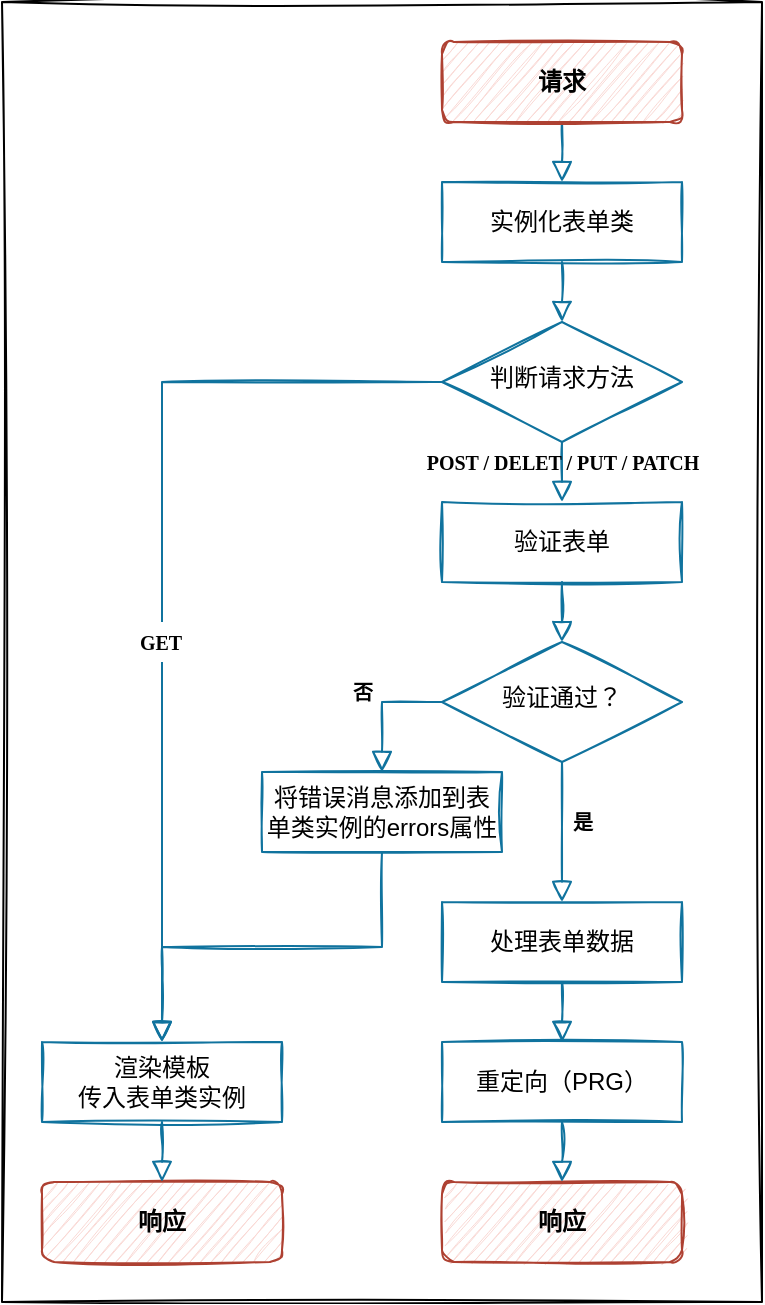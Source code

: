 <mxfile version="20.4.0" type="device"><diagram id="C5RBs43oDa-KdzZeNtuy" name="Page-1"><mxGraphModel dx="903" dy="1635" grid="1" gridSize="10" guides="1" tooltips="1" connect="1" arrows="1" fold="1" page="1" pageScale="1" pageWidth="827" pageHeight="1169" math="0" shadow="0"><root><mxCell id="WIyWlLk6GJQsqaUBKTNV-0"/><mxCell id="WIyWlLk6GJQsqaUBKTNV-1" parent="WIyWlLk6GJQsqaUBKTNV-0"/><mxCell id="1mlN96zwC4c0GQwCLOPl-24" value="" style="whiteSpace=wrap;html=1;rounded=0;shadow=0;glass=0;sketch=1;hachureGap=4;jiggle=2;fontFamily=Architects Daughter;fontSource=https%3A%2F%2Ffonts.googleapis.com%2Fcss%3Ffamily%3DArchitects%2BDaughter;fontSize=20;fillColor=none;" parent="WIyWlLk6GJQsqaUBKTNV-1" vertex="1"><mxGeometry x="70" y="-1130" width="380" height="650" as="geometry"/></mxCell><mxCell id="WIyWlLk6GJQsqaUBKTNV-2" value="" style="rounded=0;html=1;jettySize=auto;orthogonalLoop=1;fontSize=11;endArrow=block;endFill=0;endSize=8;strokeWidth=1;shadow=0;labelBackgroundColor=none;edgeStyle=orthogonalEdgeStyle;sketch=1;fillColor=#b1ddf0;strokeColor=#10739e;" parent="WIyWlLk6GJQsqaUBKTNV-1" source="WIyWlLk6GJQsqaUBKTNV-3" edge="1"><mxGeometry relative="1" as="geometry"><mxPoint x="350" y="-1040" as="targetPoint"/></mxGeometry></mxCell><mxCell id="WIyWlLk6GJQsqaUBKTNV-3" value="请求" style="rounded=1;whiteSpace=wrap;html=1;fontSize=12;glass=0;strokeWidth=1;shadow=0;sketch=1;fontStyle=1;fillColor=#fad9d5;strokeColor=#ae4132;" parent="WIyWlLk6GJQsqaUBKTNV-1" vertex="1"><mxGeometry x="290" y="-1110" width="120" height="40" as="geometry"/></mxCell><mxCell id="7YWV72xBPW_JifLoUJTG-0" value="实例化表单类" style="rounded=0;whiteSpace=wrap;html=1;fontSize=12;glass=0;strokeWidth=1;shadow=0;sketch=1;fillColor=none;strokeColor=#10739e;" vertex="1" parent="WIyWlLk6GJQsqaUBKTNV-1"><mxGeometry x="290" y="-1040" width="120" height="40" as="geometry"/></mxCell><mxCell id="7YWV72xBPW_JifLoUJTG-2" value="判断请求方法" style="rhombus;whiteSpace=wrap;html=1;shadow=0;fontFamily=Helvetica;fontSize=12;align=center;strokeWidth=1;spacing=6;spacingTop=-4;sketch=1;fillColor=none;strokeColor=#10739e;" vertex="1" parent="WIyWlLk6GJQsqaUBKTNV-1"><mxGeometry x="290" y="-970" width="120" height="60" as="geometry"/></mxCell><mxCell id="7YWV72xBPW_JifLoUJTG-5" value="" style="rounded=0;html=1;jettySize=auto;orthogonalLoop=1;fontSize=11;endArrow=block;endFill=0;endSize=8;strokeWidth=1;shadow=0;labelBackgroundColor=none;edgeStyle=orthogonalEdgeStyle;sketch=1;fillColor=#b1ddf0;strokeColor=#10739e;exitX=0.5;exitY=1;exitDx=0;exitDy=0;entryX=0.5;entryY=0;entryDx=0;entryDy=0;" edge="1" parent="WIyWlLk6GJQsqaUBKTNV-1" source="7YWV72xBPW_JifLoUJTG-0" target="7YWV72xBPW_JifLoUJTG-2"><mxGeometry relative="1" as="geometry"><mxPoint x="359.957" y="-1060" as="sourcePoint"/><mxPoint x="360" y="-1030" as="targetPoint"/></mxGeometry></mxCell><mxCell id="7YWV72xBPW_JifLoUJTG-6" value="验证表单" style="rounded=0;whiteSpace=wrap;html=1;fontSize=12;glass=0;strokeWidth=1;shadow=0;sketch=1;fillColor=none;strokeColor=#10739e;" vertex="1" parent="WIyWlLk6GJQsqaUBKTNV-1"><mxGeometry x="290" y="-880" width="120" height="40" as="geometry"/></mxCell><mxCell id="7YWV72xBPW_JifLoUJTG-7" value="" style="rounded=0;html=1;jettySize=auto;orthogonalLoop=1;fontSize=11;endArrow=block;endFill=0;endSize=8;strokeWidth=1;shadow=0;labelBackgroundColor=none;edgeStyle=orthogonalEdgeStyle;sketch=1;fillColor=#b1ddf0;strokeColor=#10739e;exitX=0.5;exitY=1;exitDx=0;exitDy=0;entryX=0.5;entryY=0;entryDx=0;entryDy=0;" edge="1" parent="WIyWlLk6GJQsqaUBKTNV-1" source="7YWV72xBPW_JifLoUJTG-2" target="7YWV72xBPW_JifLoUJTG-6"><mxGeometry relative="1" as="geometry"><mxPoint x="360" y="-990" as="sourcePoint"/><mxPoint x="360" y="-960" as="targetPoint"/></mxGeometry></mxCell><mxCell id="7YWV72xBPW_JifLoUJTG-8" value="POST / DELET / PUT / PATCH" style="text;html=1;align=center;verticalAlign=middle;resizable=0;points=[];autosize=1;strokeColor=none;fillColor=none;fontFamily=Comic Sans MS;fontSize=10;fontStyle=1;spacing=0;" vertex="1" parent="WIyWlLk6GJQsqaUBKTNV-1"><mxGeometry x="265" y="-910" width="170" height="20" as="geometry"/></mxCell><mxCell id="7YWV72xBPW_JifLoUJTG-9" value="验证通过？" style="rhombus;whiteSpace=wrap;html=1;shadow=0;fontFamily=Helvetica;fontSize=12;align=center;strokeWidth=1;spacing=6;spacingTop=-4;sketch=1;fillColor=none;strokeColor=#10739e;" vertex="1" parent="WIyWlLk6GJQsqaUBKTNV-1"><mxGeometry x="290" y="-810" width="120" height="60" as="geometry"/></mxCell><mxCell id="7YWV72xBPW_JifLoUJTG-11" value="" style="rounded=0;html=1;jettySize=auto;orthogonalLoop=1;fontSize=11;endArrow=block;endFill=0;endSize=8;strokeWidth=1;shadow=0;labelBackgroundColor=none;edgeStyle=orthogonalEdgeStyle;sketch=1;fillColor=#b1ddf0;strokeColor=#10739e;exitX=0.5;exitY=1;exitDx=0;exitDy=0;entryX=0.5;entryY=0;entryDx=0;entryDy=0;" edge="1" parent="WIyWlLk6GJQsqaUBKTNV-1" source="7YWV72xBPW_JifLoUJTG-6" target="7YWV72xBPW_JifLoUJTG-9"><mxGeometry relative="1" as="geometry"><mxPoint x="360" y="-990" as="sourcePoint"/><mxPoint x="360" y="-960" as="targetPoint"/></mxGeometry></mxCell><mxCell id="7YWV72xBPW_JifLoUJTG-12" value="" style="rounded=0;html=1;jettySize=auto;orthogonalLoop=1;fontSize=11;endArrow=block;endFill=0;endSize=8;strokeWidth=1;shadow=0;labelBackgroundColor=none;edgeStyle=orthogonalEdgeStyle;sketch=1;fillColor=#b1ddf0;strokeColor=#10739e;exitX=0;exitY=0.5;exitDx=0;exitDy=0;entryX=0.5;entryY=0;entryDx=0;entryDy=0;" edge="1" parent="WIyWlLk6GJQsqaUBKTNV-1" source="7YWV72xBPW_JifLoUJTG-9" target="7YWV72xBPW_JifLoUJTG-16"><mxGeometry relative="1" as="geometry"><mxPoint x="360" y="-830" as="sourcePoint"/><mxPoint x="360" y="-800" as="targetPoint"/></mxGeometry></mxCell><mxCell id="7YWV72xBPW_JifLoUJTG-13" value="处理表单数据" style="rounded=0;whiteSpace=wrap;html=1;fontSize=12;glass=0;strokeWidth=1;shadow=0;sketch=1;fillColor=none;strokeColor=#10739e;" vertex="1" parent="WIyWlLk6GJQsqaUBKTNV-1"><mxGeometry x="290" y="-680" width="120" height="40" as="geometry"/></mxCell><mxCell id="7YWV72xBPW_JifLoUJTG-14" value="" style="rounded=0;html=1;jettySize=auto;orthogonalLoop=1;fontSize=11;endArrow=block;endFill=0;endSize=8;strokeWidth=1;shadow=0;labelBackgroundColor=none;edgeStyle=orthogonalEdgeStyle;sketch=1;fillColor=#b1ddf0;strokeColor=#10739e;exitX=0.5;exitY=1;exitDx=0;exitDy=0;entryX=0.5;entryY=0;entryDx=0;entryDy=0;" edge="1" parent="WIyWlLk6GJQsqaUBKTNV-1" source="7YWV72xBPW_JifLoUJTG-9" target="7YWV72xBPW_JifLoUJTG-13"><mxGeometry relative="1" as="geometry"><mxPoint x="370" y="-820" as="sourcePoint"/><mxPoint x="370" y="-790" as="targetPoint"/></mxGeometry></mxCell><mxCell id="7YWV72xBPW_JifLoUJTG-15" value="是" style="text;html=1;align=center;verticalAlign=middle;resizable=0;points=[];autosize=1;strokeColor=none;fillColor=none;fontSize=10;fontFamily=Comic Sans MS;fontStyle=1" vertex="1" parent="WIyWlLk6GJQsqaUBKTNV-1"><mxGeometry x="345" y="-735" width="30" height="30" as="geometry"/></mxCell><mxCell id="7YWV72xBPW_JifLoUJTG-16" value="将错误消息添加到表单类实例的errors属性" style="rounded=0;whiteSpace=wrap;html=1;fontSize=12;glass=0;strokeWidth=1;shadow=0;sketch=1;fillColor=none;strokeColor=#10739e;" vertex="1" parent="WIyWlLk6GJQsqaUBKTNV-1"><mxGeometry x="200" y="-745" width="120" height="40" as="geometry"/></mxCell><mxCell id="7YWV72xBPW_JifLoUJTG-17" value="否" style="text;html=1;align=center;verticalAlign=middle;resizable=0;points=[];autosize=1;strokeColor=none;fillColor=none;fontSize=10;fontFamily=Comic Sans MS;fontStyle=1" vertex="1" parent="WIyWlLk6GJQsqaUBKTNV-1"><mxGeometry x="235" y="-800" width="30" height="30" as="geometry"/></mxCell><mxCell id="7YWV72xBPW_JifLoUJTG-18" value="重定向（PRG）" style="rounded=0;whiteSpace=wrap;html=1;fontSize=12;glass=0;strokeWidth=1;shadow=0;sketch=1;fillColor=none;strokeColor=#10739e;" vertex="1" parent="WIyWlLk6GJQsqaUBKTNV-1"><mxGeometry x="290" y="-610" width="120" height="40" as="geometry"/></mxCell><mxCell id="7YWV72xBPW_JifLoUJTG-20" value="" style="rounded=0;html=1;jettySize=auto;orthogonalLoop=1;fontSize=11;endArrow=block;endFill=0;endSize=8;strokeWidth=1;shadow=0;labelBackgroundColor=none;edgeStyle=orthogonalEdgeStyle;sketch=1;fillColor=#b1ddf0;strokeColor=#10739e;exitX=0.5;exitY=1;exitDx=0;exitDy=0;entryX=0.5;entryY=0;entryDx=0;entryDy=0;" edge="1" parent="WIyWlLk6GJQsqaUBKTNV-1" source="7YWV72xBPW_JifLoUJTG-13" target="7YWV72xBPW_JifLoUJTG-18"><mxGeometry relative="1" as="geometry"><mxPoint x="360" y="-740" as="sourcePoint"/><mxPoint x="360" y="-670" as="targetPoint"/></mxGeometry></mxCell><mxCell id="7YWV72xBPW_JifLoUJTG-21" value="响应" style="rounded=1;whiteSpace=wrap;html=1;fontSize=12;glass=0;strokeWidth=1;shadow=0;sketch=1;fontStyle=1;fillColor=#fad9d5;strokeColor=#ae4132;" vertex="1" parent="WIyWlLk6GJQsqaUBKTNV-1"><mxGeometry x="290" y="-540" width="120" height="40" as="geometry"/></mxCell><mxCell id="7YWV72xBPW_JifLoUJTG-23" value="" style="rounded=0;html=1;jettySize=auto;orthogonalLoop=1;fontSize=11;endArrow=block;endFill=0;endSize=8;strokeWidth=1;shadow=0;labelBackgroundColor=none;edgeStyle=orthogonalEdgeStyle;sketch=1;fillColor=#b1ddf0;strokeColor=#10739e;exitX=0.5;exitY=1;exitDx=0;exitDy=0;entryX=0.5;entryY=0;entryDx=0;entryDy=0;" edge="1" parent="WIyWlLk6GJQsqaUBKTNV-1" source="7YWV72xBPW_JifLoUJTG-18" target="7YWV72xBPW_JifLoUJTG-21"><mxGeometry relative="1" as="geometry"><mxPoint x="360" y="-630" as="sourcePoint"/><mxPoint x="360" y="-600" as="targetPoint"/></mxGeometry></mxCell><mxCell id="7YWV72xBPW_JifLoUJTG-25" value="响应" style="rounded=1;whiteSpace=wrap;html=1;fontSize=12;glass=0;strokeWidth=1;shadow=0;sketch=1;fontStyle=1;fillColor=#fad9d5;strokeColor=#ae4132;" vertex="1" parent="WIyWlLk6GJQsqaUBKTNV-1"><mxGeometry x="90" y="-540" width="120" height="40" as="geometry"/></mxCell><mxCell id="7YWV72xBPW_JifLoUJTG-26" value="" style="rounded=0;html=1;jettySize=auto;orthogonalLoop=1;fontSize=11;endArrow=block;endFill=0;endSize=8;strokeWidth=1;shadow=0;labelBackgroundColor=none;edgeStyle=orthogonalEdgeStyle;sketch=1;fillColor=#b1ddf0;strokeColor=#10739e;exitX=0;exitY=0.5;exitDx=0;exitDy=0;entryX=0.5;entryY=0;entryDx=0;entryDy=0;" edge="1" parent="WIyWlLk6GJQsqaUBKTNV-1" source="7YWV72xBPW_JifLoUJTG-2" target="7YWV72xBPW_JifLoUJTG-28"><mxGeometry relative="1" as="geometry"><mxPoint x="360" y="-830" as="sourcePoint"/><mxPoint x="360" y="-800" as="targetPoint"/></mxGeometry></mxCell><mxCell id="7YWV72xBPW_JifLoUJTG-28" value="&lt;div&gt;渲染模板&lt;/div&gt;&lt;div&gt;传入表单类实例&lt;/div&gt;" style="rounded=0;whiteSpace=wrap;html=1;fontSize=12;glass=0;strokeWidth=1;shadow=0;sketch=1;fillColor=none;strokeColor=#10739e;" vertex="1" parent="WIyWlLk6GJQsqaUBKTNV-1"><mxGeometry x="90" y="-610" width="120" height="40" as="geometry"/></mxCell><mxCell id="7YWV72xBPW_JifLoUJTG-30" value="GET" style="text;html=1;align=center;verticalAlign=middle;resizable=0;points=[];autosize=1;strokeColor=none;fillColor=default;fontFamily=Comic Sans MS;fontSize=10;fontStyle=1;spacing=0;" vertex="1" parent="WIyWlLk6GJQsqaUBKTNV-1"><mxGeometry x="129" y="-820" width="40" height="20" as="geometry"/></mxCell><mxCell id="7YWV72xBPW_JifLoUJTG-32" value="" style="rounded=0;html=1;jettySize=auto;orthogonalLoop=1;fontSize=11;endArrow=block;endFill=0;endSize=8;strokeWidth=1;shadow=0;labelBackgroundColor=none;edgeStyle=orthogonalEdgeStyle;sketch=1;fillColor=#b1ddf0;strokeColor=#10739e;exitX=0.5;exitY=1;exitDx=0;exitDy=0;entryX=0.5;entryY=0;entryDx=0;entryDy=0;" edge="1" parent="WIyWlLk6GJQsqaUBKTNV-1" source="7YWV72xBPW_JifLoUJTG-16" target="7YWV72xBPW_JifLoUJTG-28"><mxGeometry relative="1" as="geometry"><mxPoint x="360" y="-740" as="sourcePoint"/><mxPoint x="360" y="-670" as="targetPoint"/></mxGeometry></mxCell><mxCell id="7YWV72xBPW_JifLoUJTG-33" value="" style="rounded=0;html=1;jettySize=auto;orthogonalLoop=1;fontSize=11;endArrow=block;endFill=0;endSize=8;strokeWidth=1;shadow=0;labelBackgroundColor=none;edgeStyle=orthogonalEdgeStyle;sketch=1;fillColor=#b1ddf0;strokeColor=#10739e;exitX=0.5;exitY=1;exitDx=0;exitDy=0;entryX=0.5;entryY=0;entryDx=0;entryDy=0;" edge="1" parent="WIyWlLk6GJQsqaUBKTNV-1" source="7YWV72xBPW_JifLoUJTG-28" target="7YWV72xBPW_JifLoUJTG-25"><mxGeometry relative="1" as="geometry"><mxPoint x="360.0" y="-560" as="sourcePoint"/><mxPoint x="360.0" y="-530" as="targetPoint"/></mxGeometry></mxCell></root></mxGraphModel></diagram></mxfile>